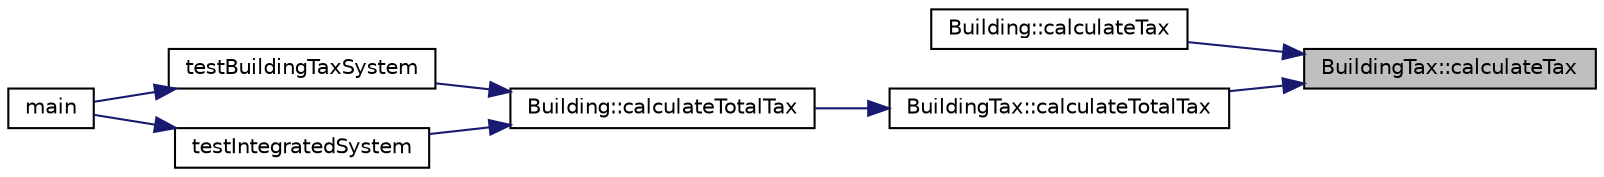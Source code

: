 digraph "BuildingTax::calculateTax"
{
 // LATEX_PDF_SIZE
  edge [fontname="Helvetica",fontsize="10",labelfontname="Helvetica",labelfontsize="10"];
  node [fontname="Helvetica",fontsize="10",shape=record];
  rankdir="RL";
  Node1 [label="BuildingTax::calculateTax",height=0.2,width=0.4,color="black", fillcolor="grey75", style="filled", fontcolor="black",tooltip="Calculate tax for a building."];
  Node1 -> Node2 [dir="back",color="midnightblue",fontsize="10",style="solid",fontname="Helvetica"];
  Node2 [label="Building::calculateTax",height=0.2,width=0.4,color="black", fillcolor="white", style="filled",URL="$classBuilding.html#a8e754ffb7497fc2478c1153740643425",tooltip=" "];
  Node1 -> Node3 [dir="back",color="midnightblue",fontsize="10",style="solid",fontname="Helvetica"];
  Node3 [label="BuildingTax::calculateTotalTax",height=0.2,width=0.4,color="black", fillcolor="white", style="filled",URL="$classBuildingTax.html#a0a50cebbb14bd58e36c1d47df4e42498",tooltip="Calculate total tax for all buildings."];
  Node3 -> Node4 [dir="back",color="midnightblue",fontsize="10",style="solid",fontname="Helvetica"];
  Node4 [label="Building::calculateTotalTax",height=0.2,width=0.4,color="black", fillcolor="white", style="filled",URL="$classBuilding.html#ad8b76db3137738d297c4c7935314068e",tooltip=" "];
  Node4 -> Node5 [dir="back",color="midnightblue",fontsize="10",style="solid",fontname="Helvetica"];
  Node5 [label="testBuildingTaxSystem",height=0.2,width=0.4,color="black", fillcolor="white", style="filled",URL="$main_8cpp.html#ac4762b9da950d5274021fae8923400ee",tooltip=" "];
  Node5 -> Node6 [dir="back",color="midnightblue",fontsize="10",style="solid",fontname="Helvetica"];
  Node6 [label="main",height=0.2,width=0.4,color="black", fillcolor="white", style="filled",URL="$main_8cpp.html#ae66f6b31b5ad750f1fe042a706a4e3d4",tooltip="Main program entry point."];
  Node4 -> Node7 [dir="back",color="midnightblue",fontsize="10",style="solid",fontname="Helvetica"];
  Node7 [label="testIntegratedSystem",height=0.2,width=0.4,color="black", fillcolor="white", style="filled",URL="$main_8cpp.html#a859f1c4b77421f0cb0f62ba1bfd06029",tooltip=" "];
  Node7 -> Node6 [dir="back",color="midnightblue",fontsize="10",style="solid",fontname="Helvetica"];
}
